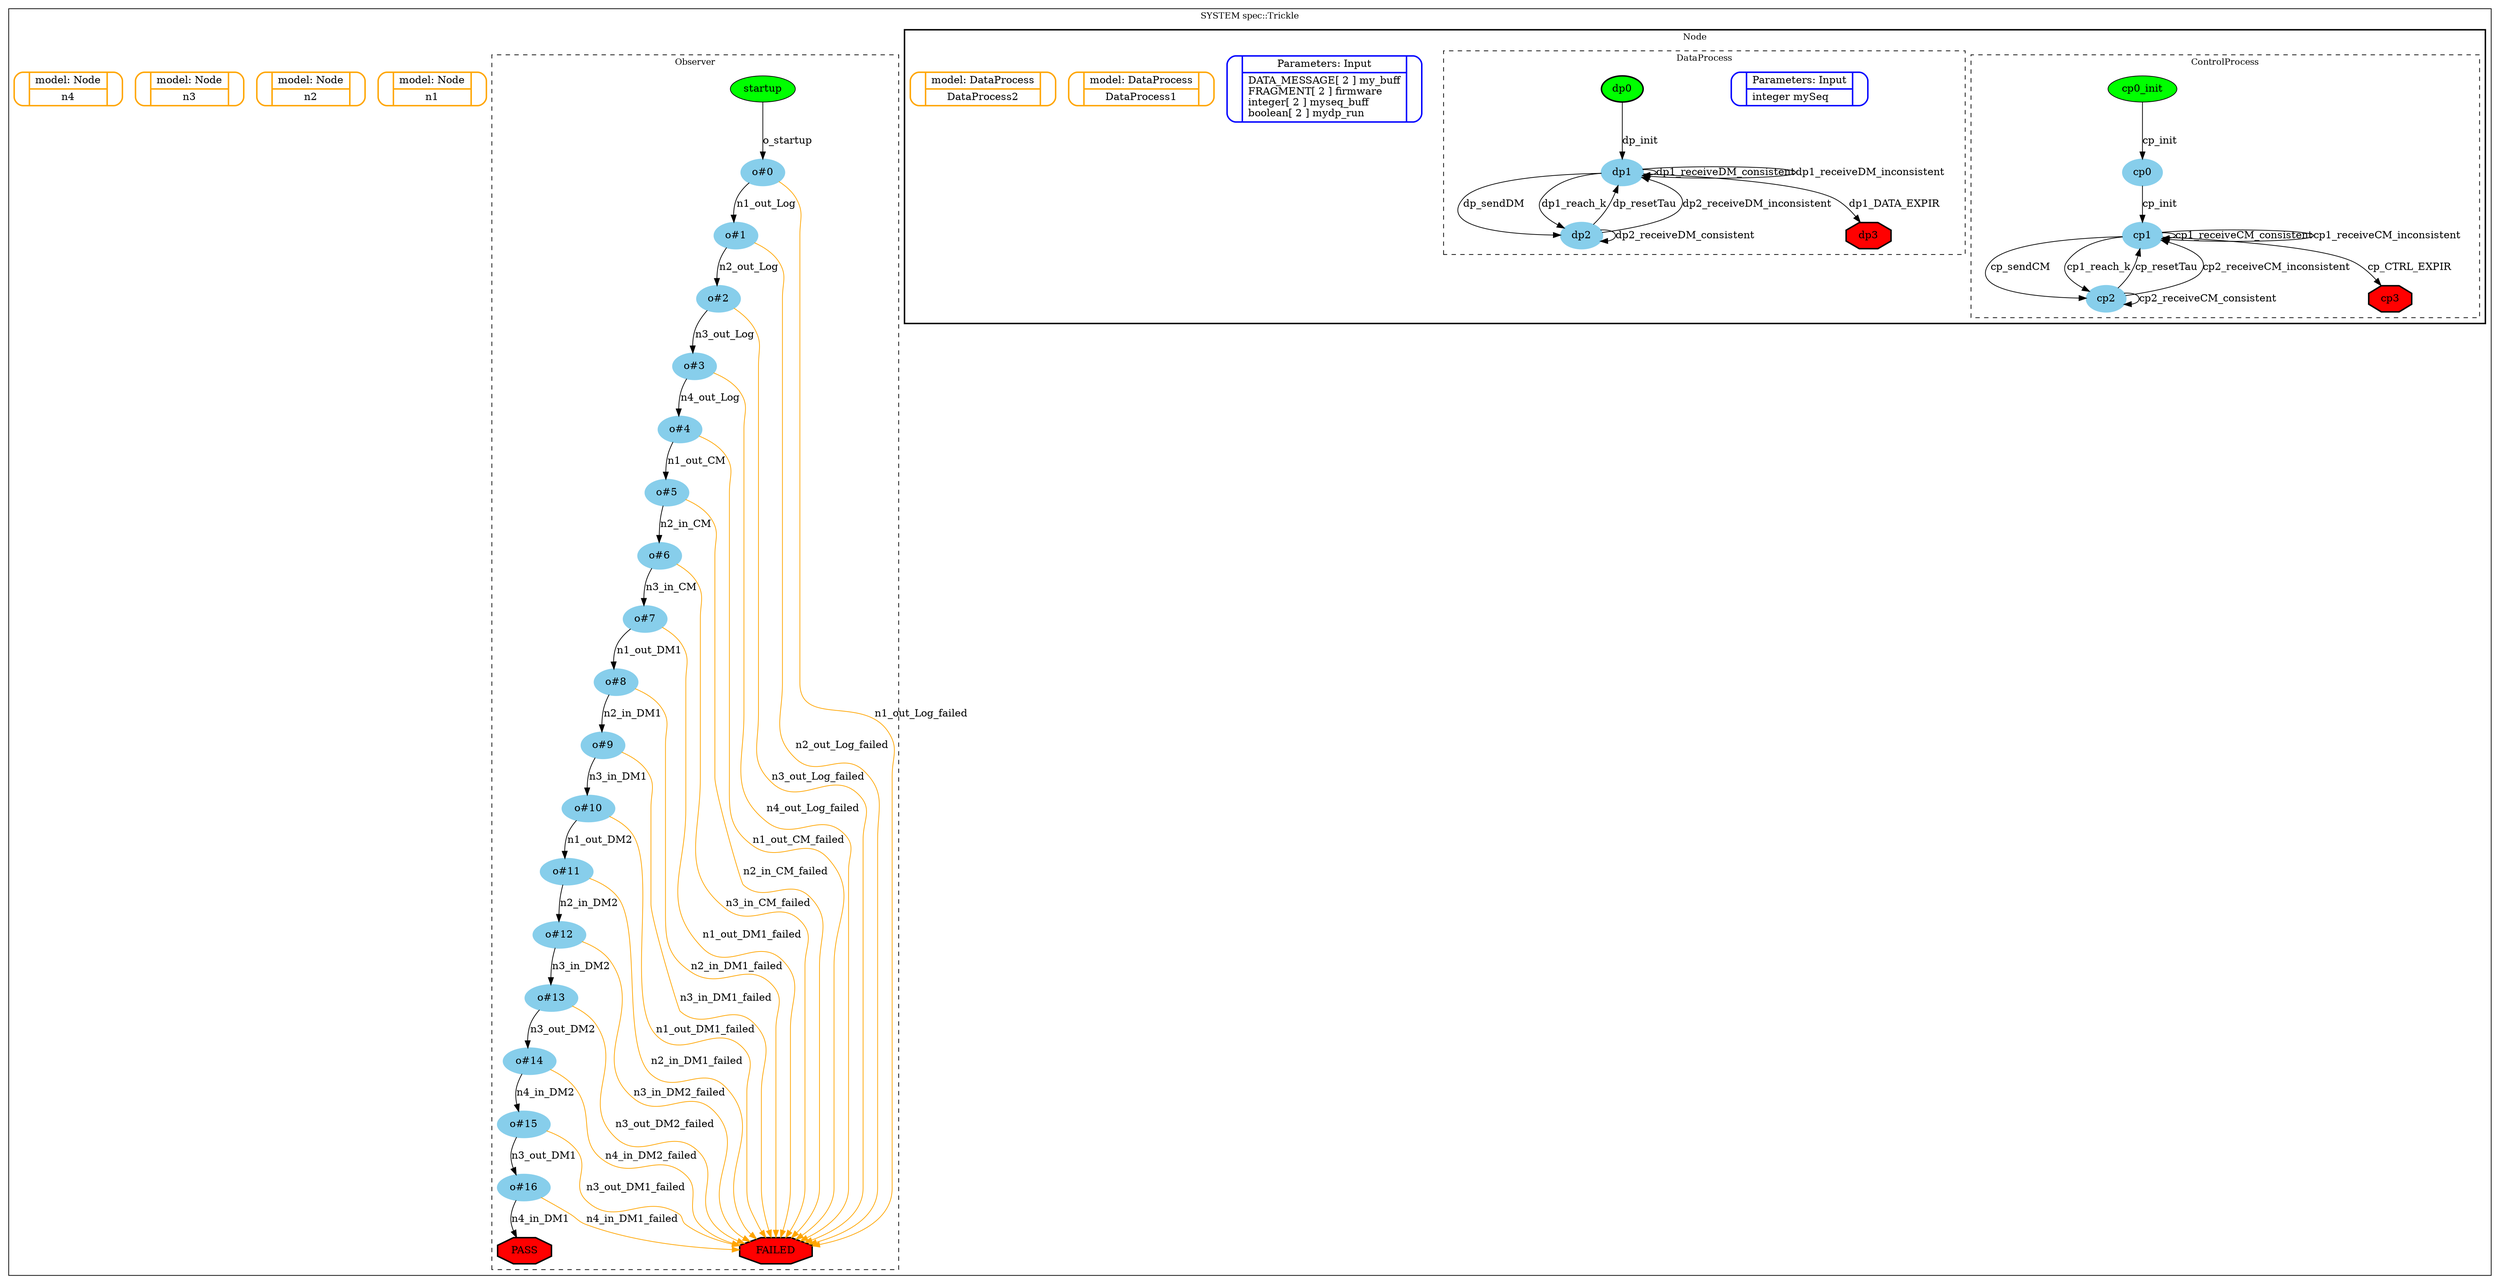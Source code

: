 digraph "Trickle" {
compound = true;
fontsize = 12
 subgraph "cluster_spec::Trickle" {
  label = "SYSTEM spec::Trickle"

  subgraph "cluster_spec::Trickle.Node" {
   label = "Node"
   style=bold;

   "spec::Trickle.Node"
   [
    label = "Node"
    shape=point, style=invisible, color=white
   ];

   "spec::Trickle.Node#parameters"
   [
    label = "|{Parameters: Input|DATA_MESSAGE[ 2 ] my_buff\l
FRAGMENT[ 2 ] firmware\l
integer[ 2 ] myseq_buff\l
boolean[ 2 ] mydp_run\l
}|"
    shape=Mrecord, style=bold, color=blue
   ];

   subgraph "cluster_spec::Trickle.Node.ControlProcess" {
    label = "ControlProcess"
    style=dashed;

    "spec::Trickle.Node.ControlProcess"
    [
     label = "ControlProcess"
     shape=point, style=invisible, color=white
    ];

    "spec::Trickle.Node.ControlProcess.cp0_init"
    [
     label = "cp0_init"
     shape=oval, style="filled", fillcolor=green
    ];

    "spec::Trickle.Node.ControlProcess.cp0_init" -> "spec::Trickle.Node.ControlProcess.cp0" [ label = "cp_init" ];

    "spec::Trickle.Node.ControlProcess.cp0"
    [
     label = "cp0"
     shape=ellipse, style="bold,filled", color=skyblue
    ];

    "spec::Trickle.Node.ControlProcess.cp0" -> "spec::Trickle.Node.ControlProcess.cp1" [ label = "cp_init" ];

    "spec::Trickle.Node.ControlProcess.cp1"
    [
     label = "cp1"
     shape=ellipse, style="bold,filled", color=skyblue
    ];

    "spec::Trickle.Node.ControlProcess.cp1" -> "spec::Trickle.Node.ControlProcess.cp2" [ label = "cp_sendCM" ];

    "spec::Trickle.Node.ControlProcess.cp1" -> "spec::Trickle.Node.ControlProcess.cp1" [ label = "cp1_receiveCM_consistent" ];

    "spec::Trickle.Node.ControlProcess.cp1" -> "spec::Trickle.Node.ControlProcess.cp1" [ label = "cp1_receiveCM_inconsistent" ];

    "spec::Trickle.Node.ControlProcess.cp1" -> "spec::Trickle.Node.ControlProcess.cp3" [ label = "cp_CTRL_EXPIR" ];

    "spec::Trickle.Node.ControlProcess.cp1" -> "spec::Trickle.Node.ControlProcess.cp2" [ label = "cp1_reach_k" ];

    "spec::Trickle.Node.ControlProcess.cp2"
    [
     label = "cp2"
     shape=ellipse, style="bold,filled", color=skyblue
    ];

    "spec::Trickle.Node.ControlProcess.cp2" -> "spec::Trickle.Node.ControlProcess.cp1" [ label = "cp_resetTau" ];

    "spec::Trickle.Node.ControlProcess.cp2" -> "spec::Trickle.Node.ControlProcess.cp2" [ label = "cp2_receiveCM_consistent" ];

    "spec::Trickle.Node.ControlProcess.cp2" -> "spec::Trickle.Node.ControlProcess.cp1" [ label = "cp2_receiveCM_inconsistent" ];

    "spec::Trickle.Node.ControlProcess.cp3"
    [
     label = "cp3"
     shape=octagon, style="bold,filled", fillcolor=red
    ];
   }

   subgraph "cluster_spec::Trickle.Node.DataProcess" {
    label = "DataProcess"
    style=dashed;

    "spec::Trickle.Node.DataProcess"
    [
     label = "DataProcess"
     shape=point, style=invisible, color=white
    ];

    "spec::Trickle.Node.DataProcess#parameters"
    [
     label = "|{Parameters: Input|integer mySeq\l
}|"
     shape=Mrecord, style=bold, color=blue
    ];

    "spec::Trickle.Node.DataProcess.dp0"
    [
     label = "dp0"
     shape=ellipse, style="bold,filled", fillcolor=green
    ];

    "spec::Trickle.Node.DataProcess.dp0" -> "spec::Trickle.Node.DataProcess.dp1" [ label = "dp_init" ];

    "spec::Trickle.Node.DataProcess.dp1"
    [
     label = "dp1"
     shape=ellipse, style="bold,filled", color=skyblue
    ];

    "spec::Trickle.Node.DataProcess.dp1" -> "spec::Trickle.Node.DataProcess.dp2" [ label = "dp_sendDM" ];

    "spec::Trickle.Node.DataProcess.dp1" -> "spec::Trickle.Node.DataProcess.dp1" [ label = "dp1_receiveDM_consistent" ];

    "spec::Trickle.Node.DataProcess.dp1" -> "spec::Trickle.Node.DataProcess.dp1" [ label = "dp1_receiveDM_inconsistent" ];

    "spec::Trickle.Node.DataProcess.dp1" -> "spec::Trickle.Node.DataProcess.dp3" [ label = "dp1_DATA_EXPIR" ];

    "spec::Trickle.Node.DataProcess.dp1" -> "spec::Trickle.Node.DataProcess.dp2" [ label = "dp1_reach_k" ];

    "spec::Trickle.Node.DataProcess.dp2"
    [
     label = "dp2"
     shape=ellipse, style="bold,filled", color=skyblue
    ];

    "spec::Trickle.Node.DataProcess.dp2" -> "spec::Trickle.Node.DataProcess.dp1" [ label = "dp_resetTau" ];

    "spec::Trickle.Node.DataProcess.dp2" -> "spec::Trickle.Node.DataProcess.dp2" [ label = "dp2_receiveDM_consistent" ];

    "spec::Trickle.Node.DataProcess.dp2" -> "spec::Trickle.Node.DataProcess.dp1" [ label = "dp2_receiveDM_inconsistent" ];

    "spec::Trickle.Node.DataProcess.dp3"
    [
     label = "dp3"
     shape=octagon, style="bold,filled", fillcolor=red
    ];
   }

   "spec::Trickle.Node.DataProcess1"
   [
    label = "|{model: DataProcess|DataProcess1}|"
    shape=Mrecord, style=bold, color=orange
   ];

   "spec::Trickle.Node.DataProcess2"
   [
    label = "|{model: DataProcess|DataProcess2}|"
    shape=Mrecord, style=bold, color=orange
   ];
  }

  subgraph "cluster_spec::Trickle.Observer" {
   label = "Observer"
   style=dashed;

   "spec::Trickle.Observer"
   [
    label = "Observer"
    shape=point, style=invisible, color=white
   ];

   "spec::Trickle.Observer.startup"
   [
    label = "startup"
    shape=oval, style="filled", fillcolor=green
   ];

   "spec::Trickle.Observer.startup" -> "spec::Trickle.Observer.o#0" [ label = "o_startup" ];

   "spec::Trickle.Observer.o#0"
   [
    label = "o#0"
    shape=ellipse, style="bold,filled", color=skyblue
   ];

   "spec::Trickle.Observer.o#0" -> "spec::Trickle.Observer.o#1" [ label = "n1_out_Log" ];

   "spec::Trickle.Observer.o#0" -> "spec::Trickle.Observer.FAILED" [ label = "n1_out_Log_failed", color=orange ];

   "spec::Trickle.Observer.o#1"
   [
    label = "o#1"
    shape=ellipse, style="bold,filled", color=skyblue
   ];

   "spec::Trickle.Observer.o#1" -> "spec::Trickle.Observer.o#2" [ label = "n2_out_Log" ];

   "spec::Trickle.Observer.o#1" -> "spec::Trickle.Observer.FAILED" [ label = "n2_out_Log_failed", color=orange ];

   "spec::Trickle.Observer.o#2"
   [
    label = "o#2"
    shape=ellipse, style="bold,filled", color=skyblue
   ];

   "spec::Trickle.Observer.o#2" -> "spec::Trickle.Observer.o#3" [ label = "n3_out_Log" ];

   "spec::Trickle.Observer.o#2" -> "spec::Trickle.Observer.FAILED" [ label = "n3_out_Log_failed", color=orange ];

   "spec::Trickle.Observer.o#3"
   [
    label = "o#3"
    shape=ellipse, style="bold,filled", color=skyblue
   ];

   "spec::Trickle.Observer.o#3" -> "spec::Trickle.Observer.o#4" [ label = "n4_out_Log" ];

   "spec::Trickle.Observer.o#3" -> "spec::Trickle.Observer.FAILED" [ label = "n4_out_Log_failed", color=orange ];

   "spec::Trickle.Observer.o#4"
   [
    label = "o#4"
    shape=ellipse, style="bold,filled", color=skyblue
   ];

   "spec::Trickle.Observer.o#4" -> "spec::Trickle.Observer.o#5" [ label = "n1_out_CM" ];

   "spec::Trickle.Observer.o#4" -> "spec::Trickle.Observer.FAILED" [ label = "n1_out_CM_failed", color=orange ];

   "spec::Trickle.Observer.o#5"
   [
    label = "o#5"
    shape=ellipse, style="bold,filled", color=skyblue
   ];

   "spec::Trickle.Observer.o#5" -> "spec::Trickle.Observer.o#6" [ label = "n2_in_CM" ];

   "spec::Trickle.Observer.o#5" -> "spec::Trickle.Observer.FAILED" [ label = "n2_in_CM_failed", color=orange ];

   "spec::Trickle.Observer.o#6"
   [
    label = "o#6"
    shape=ellipse, style="bold,filled", color=skyblue
   ];

   "spec::Trickle.Observer.o#6" -> "spec::Trickle.Observer.o#7" [ label = "n3_in_CM" ];

   "spec::Trickle.Observer.o#6" -> "spec::Trickle.Observer.FAILED" [ label = "n3_in_CM_failed", color=orange ];

   "spec::Trickle.Observer.o#7"
   [
    label = "o#7"
    shape=ellipse, style="bold,filled", color=skyblue
   ];

   "spec::Trickle.Observer.o#7" -> "spec::Trickle.Observer.o#8" [ label = "n1_out_DM1" ];

   "spec::Trickle.Observer.o#7" -> "spec::Trickle.Observer.FAILED" [ label = "n1_out_DM1_failed", color=orange ];

   "spec::Trickle.Observer.o#8"
   [
    label = "o#8"
    shape=ellipse, style="bold,filled", color=skyblue
   ];

   "spec::Trickle.Observer.o#8" -> "spec::Trickle.Observer.o#9" [ label = "n2_in_DM1" ];

   "spec::Trickle.Observer.o#8" -> "spec::Trickle.Observer.FAILED" [ label = "n2_in_DM1_failed", color=orange ];

   "spec::Trickle.Observer.o#9"
   [
    label = "o#9"
    shape=ellipse, style="bold,filled", color=skyblue
   ];

   "spec::Trickle.Observer.o#9" -> "spec::Trickle.Observer.o#10" [ label = "n3_in_DM1" ];

   "spec::Trickle.Observer.o#9" -> "spec::Trickle.Observer.FAILED" [ label = "n3_in_DM1_failed", color=orange ];

   "spec::Trickle.Observer.o#10"
   [
    label = "o#10"
    shape=ellipse, style="bold,filled", color=skyblue
   ];

   "spec::Trickle.Observer.o#10" -> "spec::Trickle.Observer.o#11" [ label = "n1_out_DM2" ];

   "spec::Trickle.Observer.o#10" -> "spec::Trickle.Observer.FAILED" [ label = "n1_out_DM1_failed", color=orange ];

   "spec::Trickle.Observer.o#11"
   [
    label = "o#11"
    shape=ellipse, style="bold,filled", color=skyblue
   ];

   "spec::Trickle.Observer.o#11" -> "spec::Trickle.Observer.o#12" [ label = "n2_in_DM2" ];

   "spec::Trickle.Observer.o#11" -> "spec::Trickle.Observer.FAILED" [ label = "n2_in_DM1_failed", color=orange ];

   "spec::Trickle.Observer.o#12"
   [
    label = "o#12"
    shape=ellipse, style="bold,filled", color=skyblue
   ];

   "spec::Trickle.Observer.o#12" -> "spec::Trickle.Observer.o#13" [ label = "n3_in_DM2" ];

   "spec::Trickle.Observer.o#12" -> "spec::Trickle.Observer.FAILED" [ label = "n3_in_DM2_failed", color=orange ];

   "spec::Trickle.Observer.o#13"
   [
    label = "o#13"
    shape=ellipse, style="bold,filled", color=skyblue
   ];

   "spec::Trickle.Observer.o#13" -> "spec::Trickle.Observer.o#14" [ label = "n3_out_DM2" ];

   "spec::Trickle.Observer.o#13" -> "spec::Trickle.Observer.FAILED" [ label = "n3_out_DM2_failed", color=orange ];

   "spec::Trickle.Observer.o#14"
   [
    label = "o#14"
    shape=ellipse, style="bold,filled", color=skyblue
   ];

   "spec::Trickle.Observer.o#14" -> "spec::Trickle.Observer.o#15" [ label = "n4_in_DM2" ];

   "spec::Trickle.Observer.o#14" -> "spec::Trickle.Observer.FAILED" [ label = "n4_in_DM2_failed", color=orange ];

   "spec::Trickle.Observer.o#15"
   [
    label = "o#15"
    shape=ellipse, style="bold,filled", color=skyblue
   ];

   "spec::Trickle.Observer.o#15" -> "spec::Trickle.Observer.o#16" [ label = "n3_out_DM1" ];

   "spec::Trickle.Observer.o#15" -> "spec::Trickle.Observer.FAILED" [ label = "n3_out_DM1_failed", color=orange ];

   "spec::Trickle.Observer.o#16"
   [
    label = "o#16"
    shape=ellipse, style="bold,filled", color=skyblue
   ];

   "spec::Trickle.Observer.o#16" -> "spec::Trickle.Observer.PASS" [ label = "n4_in_DM1" ];

   "spec::Trickle.Observer.o#16" -> "spec::Trickle.Observer.FAILED" [ label = "n4_in_DM1_failed", color=orange ];

   "spec::Trickle.Observer.PASS"
   [
    label = "PASS"
    shape=octagon, style="bold,filled", fillcolor=red
   ];

   "spec::Trickle.Observer.FAILED"
   [
    label = "FAILED"
    shape=octagon, style="bold,filled", fillcolor=red
   ];
  }

  "spec::Trickle.n1"
  [
   label = "|{model: Node|n1}|"
   shape=Mrecord, style=bold, color=orange
  ];

  "spec::Trickle.n2"
  [
   label = "|{model: Node|n2}|"
   shape=Mrecord, style=bold, color=orange
  ];

  "spec::Trickle.n3"
  [
   label = "|{model: Node|n3}|"
   shape=Mrecord, style=bold, color=orange
  ];

  "spec::Trickle.n4"
  [
   label = "|{model: Node|n4}|"
   shape=Mrecord, style=bold, color=orange
  ];
 }
}

